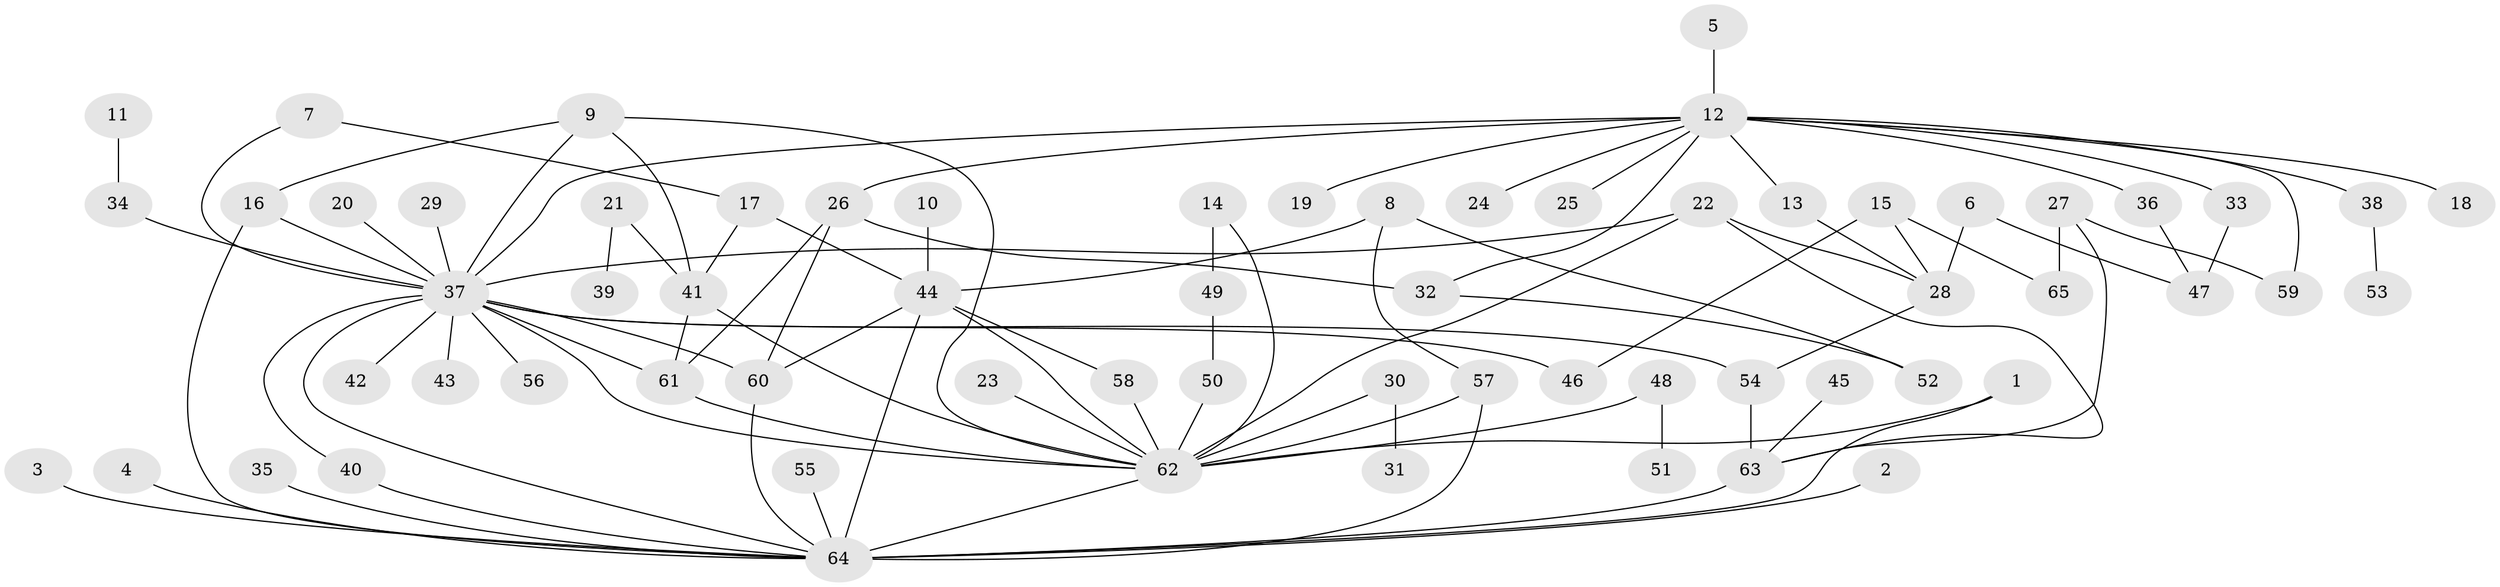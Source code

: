 // original degree distribution, {15: 0.010869565217391304, 18: 0.010869565217391304, 8: 0.010869565217391304, 2: 0.25, 4: 0.09782608695652174, 1: 0.391304347826087, 20: 0.010869565217391304, 7: 0.010869565217391304, 14: 0.010869565217391304, 3: 0.18478260869565216, 5: 0.010869565217391304}
// Generated by graph-tools (version 1.1) at 2025/36/03/04/25 23:36:40]
// undirected, 65 vertices, 96 edges
graph export_dot {
  node [color=gray90,style=filled];
  1;
  2;
  3;
  4;
  5;
  6;
  7;
  8;
  9;
  10;
  11;
  12;
  13;
  14;
  15;
  16;
  17;
  18;
  19;
  20;
  21;
  22;
  23;
  24;
  25;
  26;
  27;
  28;
  29;
  30;
  31;
  32;
  33;
  34;
  35;
  36;
  37;
  38;
  39;
  40;
  41;
  42;
  43;
  44;
  45;
  46;
  47;
  48;
  49;
  50;
  51;
  52;
  53;
  54;
  55;
  56;
  57;
  58;
  59;
  60;
  61;
  62;
  63;
  64;
  65;
  1 -- 62 [weight=1.0];
  1 -- 64 [weight=1.0];
  2 -- 64 [weight=1.0];
  3 -- 64 [weight=1.0];
  4 -- 64 [weight=1.0];
  5 -- 12 [weight=1.0];
  6 -- 28 [weight=1.0];
  6 -- 47 [weight=1.0];
  7 -- 17 [weight=1.0];
  7 -- 37 [weight=1.0];
  8 -- 44 [weight=1.0];
  8 -- 52 [weight=1.0];
  8 -- 57 [weight=1.0];
  9 -- 16 [weight=1.0];
  9 -- 37 [weight=1.0];
  9 -- 41 [weight=1.0];
  9 -- 62 [weight=1.0];
  10 -- 44 [weight=1.0];
  11 -- 34 [weight=1.0];
  12 -- 13 [weight=1.0];
  12 -- 18 [weight=1.0];
  12 -- 19 [weight=1.0];
  12 -- 24 [weight=1.0];
  12 -- 25 [weight=1.0];
  12 -- 26 [weight=1.0];
  12 -- 32 [weight=1.0];
  12 -- 33 [weight=1.0];
  12 -- 36 [weight=1.0];
  12 -- 37 [weight=1.0];
  12 -- 38 [weight=1.0];
  12 -- 59 [weight=1.0];
  13 -- 28 [weight=1.0];
  14 -- 49 [weight=1.0];
  14 -- 62 [weight=1.0];
  15 -- 28 [weight=1.0];
  15 -- 46 [weight=1.0];
  15 -- 65 [weight=1.0];
  16 -- 37 [weight=1.0];
  16 -- 64 [weight=1.0];
  17 -- 41 [weight=1.0];
  17 -- 44 [weight=1.0];
  20 -- 37 [weight=1.0];
  21 -- 39 [weight=1.0];
  21 -- 41 [weight=1.0];
  22 -- 28 [weight=1.0];
  22 -- 37 [weight=1.0];
  22 -- 62 [weight=1.0];
  22 -- 63 [weight=1.0];
  23 -- 62 [weight=1.0];
  26 -- 32 [weight=1.0];
  26 -- 60 [weight=1.0];
  26 -- 61 [weight=1.0];
  27 -- 59 [weight=1.0];
  27 -- 63 [weight=1.0];
  27 -- 65 [weight=1.0];
  28 -- 54 [weight=1.0];
  29 -- 37 [weight=1.0];
  30 -- 31 [weight=1.0];
  30 -- 62 [weight=1.0];
  32 -- 52 [weight=1.0];
  33 -- 47 [weight=1.0];
  34 -- 37 [weight=1.0];
  35 -- 64 [weight=1.0];
  36 -- 47 [weight=1.0];
  37 -- 40 [weight=1.0];
  37 -- 42 [weight=1.0];
  37 -- 43 [weight=1.0];
  37 -- 46 [weight=1.0];
  37 -- 54 [weight=1.0];
  37 -- 56 [weight=1.0];
  37 -- 60 [weight=1.0];
  37 -- 61 [weight=1.0];
  37 -- 62 [weight=1.0];
  37 -- 64 [weight=1.0];
  38 -- 53 [weight=1.0];
  40 -- 64 [weight=1.0];
  41 -- 61 [weight=1.0];
  41 -- 62 [weight=1.0];
  44 -- 58 [weight=1.0];
  44 -- 60 [weight=1.0];
  44 -- 62 [weight=1.0];
  44 -- 64 [weight=1.0];
  45 -- 63 [weight=1.0];
  48 -- 51 [weight=1.0];
  48 -- 62 [weight=1.0];
  49 -- 50 [weight=1.0];
  50 -- 62 [weight=1.0];
  54 -- 63 [weight=1.0];
  55 -- 64 [weight=1.0];
  57 -- 62 [weight=2.0];
  57 -- 64 [weight=2.0];
  58 -- 62 [weight=1.0];
  60 -- 64 [weight=1.0];
  61 -- 62 [weight=1.0];
  62 -- 64 [weight=1.0];
  63 -- 64 [weight=2.0];
}
